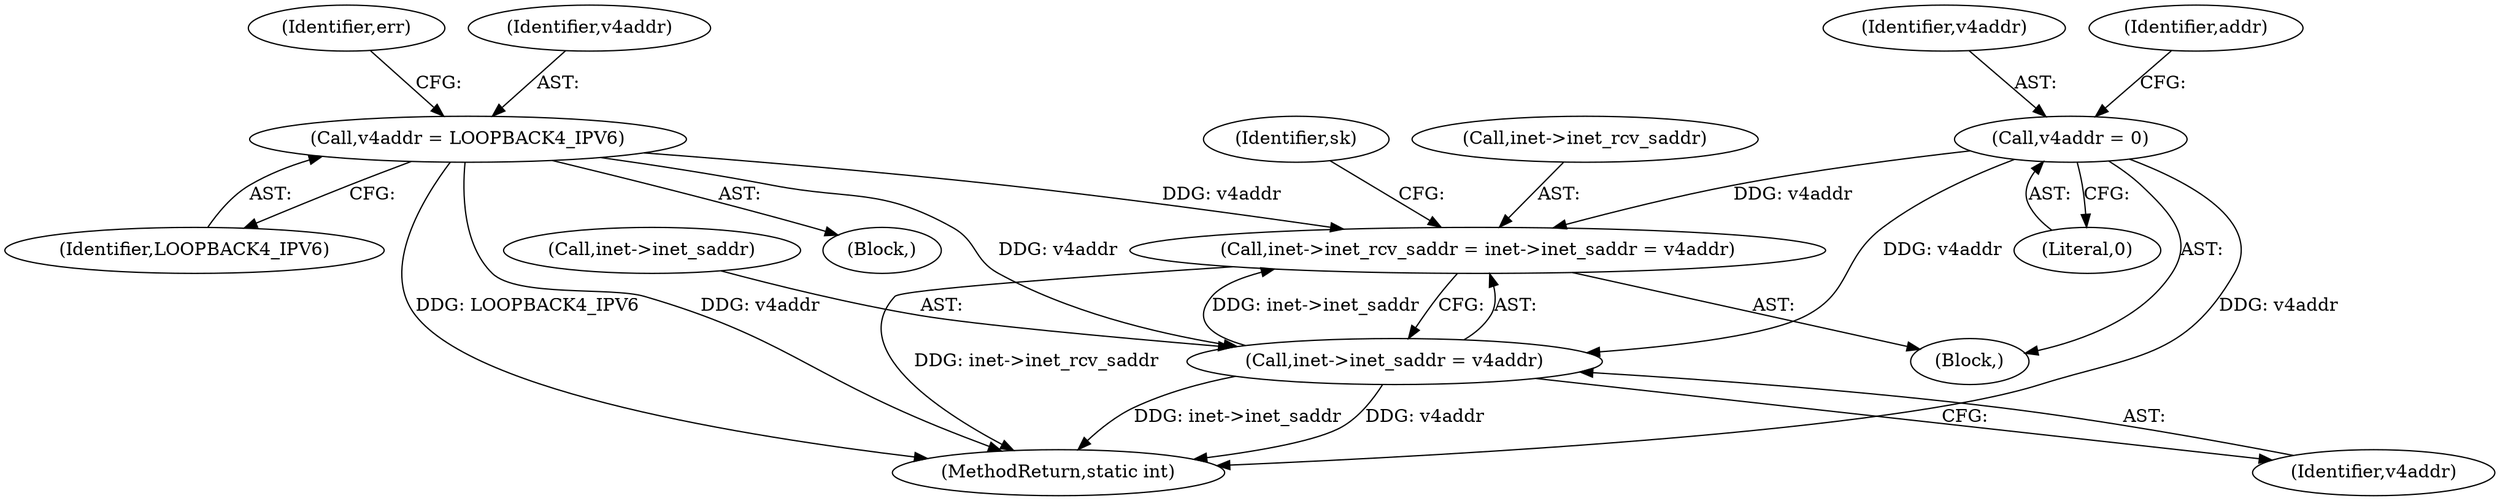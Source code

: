 digraph "0_linux_32c231164b762dddefa13af5a0101032c70b50ef_0@pointer" {
"1000294" [label="(Call,inet->inet_rcv_saddr = inet->inet_saddr = v4addr)"];
"1000298" [label="(Call,inet->inet_saddr = v4addr)"];
"1000274" [label="(Call,v4addr = LOOPBACK4_IPV6)"];
"1000133" [label="(Call,v4addr = 0)"];
"1000133" [label="(Call,v4addr = 0)"];
"1000295" [label="(Call,inet->inet_rcv_saddr)"];
"1000274" [label="(Call,v4addr = LOOPBACK4_IPV6)"];
"1000135" [label="(Literal,0)"];
"1000134" [label="(Identifier,v4addr)"];
"1000141" [label="(Identifier,addr)"];
"1000294" [label="(Call,inet->inet_rcv_saddr = inet->inet_saddr = v4addr)"];
"1000298" [label="(Call,inet->inet_saddr = v4addr)"];
"1000276" [label="(Identifier,LOOPBACK4_IPV6)"];
"1000278" [label="(Identifier,err)"];
"1000305" [label="(Identifier,sk)"];
"1000302" [label="(Identifier,v4addr)"];
"1000110" [label="(Block,)"];
"1000299" [label="(Call,inet->inet_saddr)"];
"1000225" [label="(Block,)"];
"1000357" [label="(MethodReturn,static int)"];
"1000275" [label="(Identifier,v4addr)"];
"1000294" -> "1000110"  [label="AST: "];
"1000294" -> "1000298"  [label="CFG: "];
"1000295" -> "1000294"  [label="AST: "];
"1000298" -> "1000294"  [label="AST: "];
"1000305" -> "1000294"  [label="CFG: "];
"1000294" -> "1000357"  [label="DDG: inet->inet_rcv_saddr"];
"1000298" -> "1000294"  [label="DDG: inet->inet_saddr"];
"1000274" -> "1000294"  [label="DDG: v4addr"];
"1000133" -> "1000294"  [label="DDG: v4addr"];
"1000298" -> "1000302"  [label="CFG: "];
"1000299" -> "1000298"  [label="AST: "];
"1000302" -> "1000298"  [label="AST: "];
"1000298" -> "1000357"  [label="DDG: inet->inet_saddr"];
"1000298" -> "1000357"  [label="DDG: v4addr"];
"1000274" -> "1000298"  [label="DDG: v4addr"];
"1000133" -> "1000298"  [label="DDG: v4addr"];
"1000274" -> "1000225"  [label="AST: "];
"1000274" -> "1000276"  [label="CFG: "];
"1000275" -> "1000274"  [label="AST: "];
"1000276" -> "1000274"  [label="AST: "];
"1000278" -> "1000274"  [label="CFG: "];
"1000274" -> "1000357"  [label="DDG: v4addr"];
"1000274" -> "1000357"  [label="DDG: LOOPBACK4_IPV6"];
"1000133" -> "1000110"  [label="AST: "];
"1000133" -> "1000135"  [label="CFG: "];
"1000134" -> "1000133"  [label="AST: "];
"1000135" -> "1000133"  [label="AST: "];
"1000141" -> "1000133"  [label="CFG: "];
"1000133" -> "1000357"  [label="DDG: v4addr"];
}

